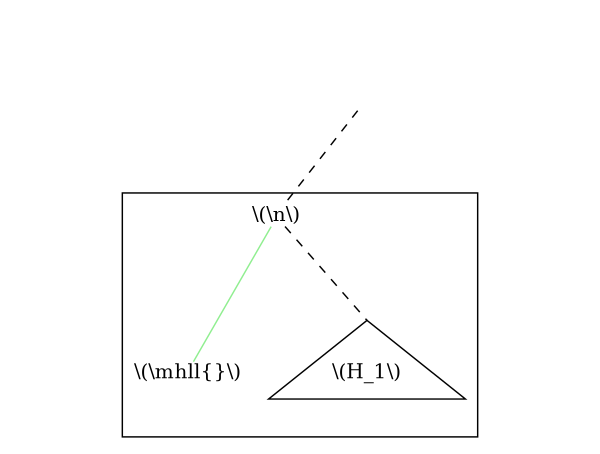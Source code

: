 graph {
	size="4,4"
    graph [splines=false]
    node [height=1 width=1]

	r [label="" shape=none]
	rl [label="" shape=none]

	r2 [label="" shape=none]
	r2r [label="" shape=none]

    r -- rl [style=invis]
    r -- 0 [style=invis]

    r2-- r2r [style=invis]
    r2-- 0 [style=dashed]

	subgraph cluster_1 {
        0 [label="\\(\\n\\)" shape=plain]
        1 [label="\\(\\mhll{}\\)" shape=plain]

        g2 [label="\\(H_1\\)" shape=triangle]

        0 -- g2:n [style=dashed]
        0 -- 1 [color=lightgreen]
	}
}
